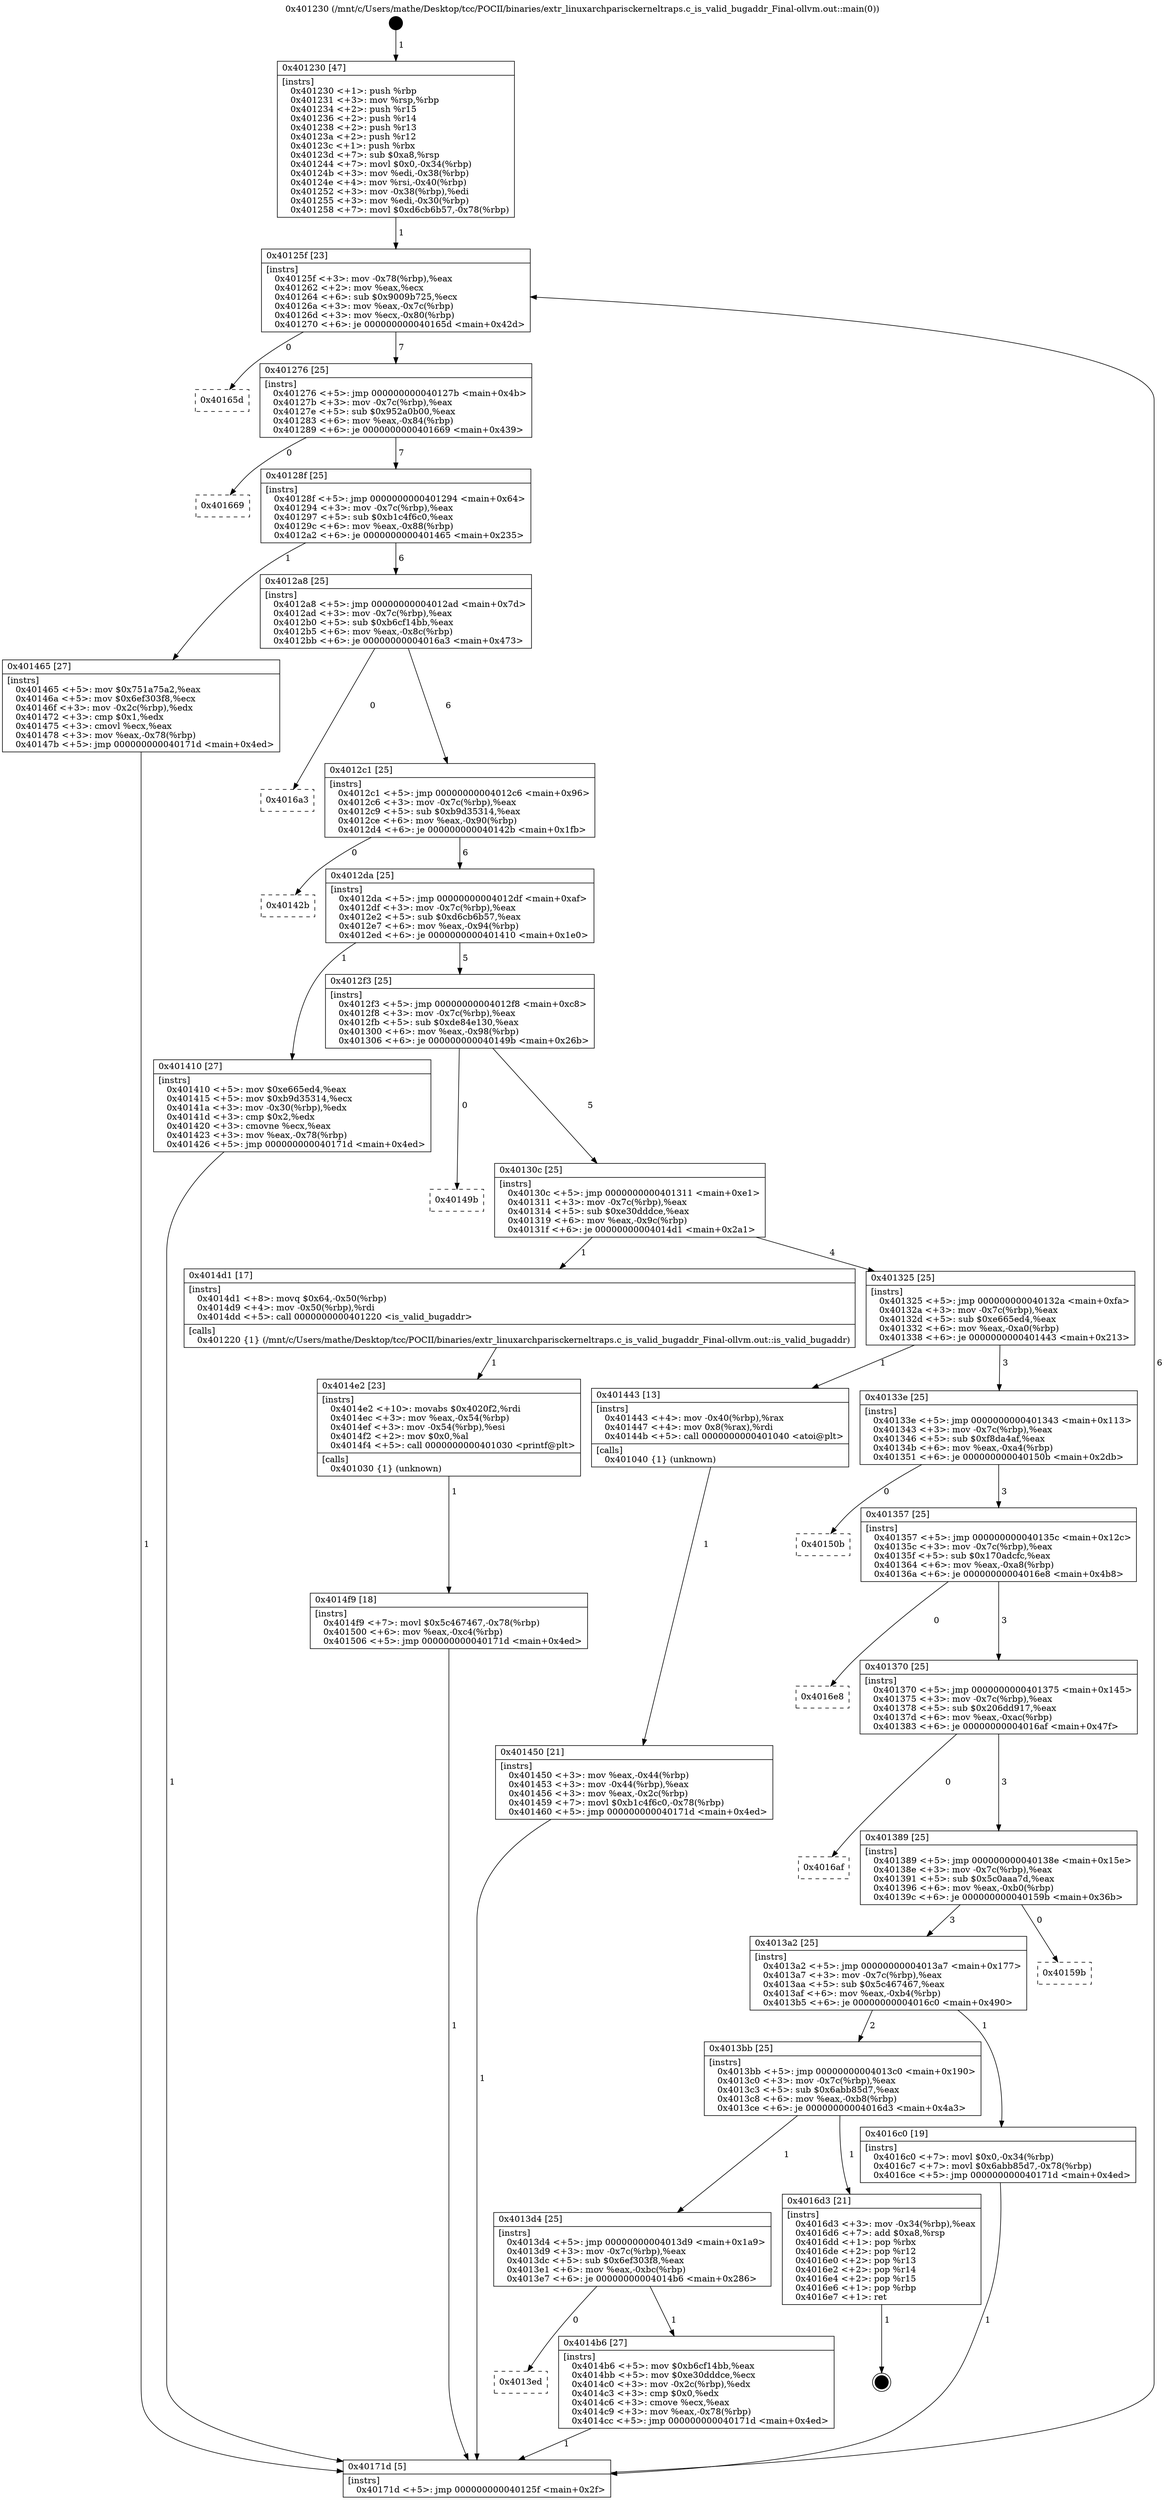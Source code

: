 digraph "0x401230" {
  label = "0x401230 (/mnt/c/Users/mathe/Desktop/tcc/POCII/binaries/extr_linuxarchparisckerneltraps.c_is_valid_bugaddr_Final-ollvm.out::main(0))"
  labelloc = "t"
  node[shape=record]

  Entry [label="",width=0.3,height=0.3,shape=circle,fillcolor=black,style=filled]
  "0x40125f" [label="{
     0x40125f [23]\l
     | [instrs]\l
     &nbsp;&nbsp;0x40125f \<+3\>: mov -0x78(%rbp),%eax\l
     &nbsp;&nbsp;0x401262 \<+2\>: mov %eax,%ecx\l
     &nbsp;&nbsp;0x401264 \<+6\>: sub $0x9009b725,%ecx\l
     &nbsp;&nbsp;0x40126a \<+3\>: mov %eax,-0x7c(%rbp)\l
     &nbsp;&nbsp;0x40126d \<+3\>: mov %ecx,-0x80(%rbp)\l
     &nbsp;&nbsp;0x401270 \<+6\>: je 000000000040165d \<main+0x42d\>\l
  }"]
  "0x40165d" [label="{
     0x40165d\l
  }", style=dashed]
  "0x401276" [label="{
     0x401276 [25]\l
     | [instrs]\l
     &nbsp;&nbsp;0x401276 \<+5\>: jmp 000000000040127b \<main+0x4b\>\l
     &nbsp;&nbsp;0x40127b \<+3\>: mov -0x7c(%rbp),%eax\l
     &nbsp;&nbsp;0x40127e \<+5\>: sub $0x952a0b00,%eax\l
     &nbsp;&nbsp;0x401283 \<+6\>: mov %eax,-0x84(%rbp)\l
     &nbsp;&nbsp;0x401289 \<+6\>: je 0000000000401669 \<main+0x439\>\l
  }"]
  Exit [label="",width=0.3,height=0.3,shape=circle,fillcolor=black,style=filled,peripheries=2]
  "0x401669" [label="{
     0x401669\l
  }", style=dashed]
  "0x40128f" [label="{
     0x40128f [25]\l
     | [instrs]\l
     &nbsp;&nbsp;0x40128f \<+5\>: jmp 0000000000401294 \<main+0x64\>\l
     &nbsp;&nbsp;0x401294 \<+3\>: mov -0x7c(%rbp),%eax\l
     &nbsp;&nbsp;0x401297 \<+5\>: sub $0xb1c4f6c0,%eax\l
     &nbsp;&nbsp;0x40129c \<+6\>: mov %eax,-0x88(%rbp)\l
     &nbsp;&nbsp;0x4012a2 \<+6\>: je 0000000000401465 \<main+0x235\>\l
  }"]
  "0x4014f9" [label="{
     0x4014f9 [18]\l
     | [instrs]\l
     &nbsp;&nbsp;0x4014f9 \<+7\>: movl $0x5c467467,-0x78(%rbp)\l
     &nbsp;&nbsp;0x401500 \<+6\>: mov %eax,-0xc4(%rbp)\l
     &nbsp;&nbsp;0x401506 \<+5\>: jmp 000000000040171d \<main+0x4ed\>\l
  }"]
  "0x401465" [label="{
     0x401465 [27]\l
     | [instrs]\l
     &nbsp;&nbsp;0x401465 \<+5\>: mov $0x751a75a2,%eax\l
     &nbsp;&nbsp;0x40146a \<+5\>: mov $0x6ef303f8,%ecx\l
     &nbsp;&nbsp;0x40146f \<+3\>: mov -0x2c(%rbp),%edx\l
     &nbsp;&nbsp;0x401472 \<+3\>: cmp $0x1,%edx\l
     &nbsp;&nbsp;0x401475 \<+3\>: cmovl %ecx,%eax\l
     &nbsp;&nbsp;0x401478 \<+3\>: mov %eax,-0x78(%rbp)\l
     &nbsp;&nbsp;0x40147b \<+5\>: jmp 000000000040171d \<main+0x4ed\>\l
  }"]
  "0x4012a8" [label="{
     0x4012a8 [25]\l
     | [instrs]\l
     &nbsp;&nbsp;0x4012a8 \<+5\>: jmp 00000000004012ad \<main+0x7d\>\l
     &nbsp;&nbsp;0x4012ad \<+3\>: mov -0x7c(%rbp),%eax\l
     &nbsp;&nbsp;0x4012b0 \<+5\>: sub $0xb6cf14bb,%eax\l
     &nbsp;&nbsp;0x4012b5 \<+6\>: mov %eax,-0x8c(%rbp)\l
     &nbsp;&nbsp;0x4012bb \<+6\>: je 00000000004016a3 \<main+0x473\>\l
  }"]
  "0x4014e2" [label="{
     0x4014e2 [23]\l
     | [instrs]\l
     &nbsp;&nbsp;0x4014e2 \<+10\>: movabs $0x4020f2,%rdi\l
     &nbsp;&nbsp;0x4014ec \<+3\>: mov %eax,-0x54(%rbp)\l
     &nbsp;&nbsp;0x4014ef \<+3\>: mov -0x54(%rbp),%esi\l
     &nbsp;&nbsp;0x4014f2 \<+2\>: mov $0x0,%al\l
     &nbsp;&nbsp;0x4014f4 \<+5\>: call 0000000000401030 \<printf@plt\>\l
     | [calls]\l
     &nbsp;&nbsp;0x401030 \{1\} (unknown)\l
  }"]
  "0x4016a3" [label="{
     0x4016a3\l
  }", style=dashed]
  "0x4012c1" [label="{
     0x4012c1 [25]\l
     | [instrs]\l
     &nbsp;&nbsp;0x4012c1 \<+5\>: jmp 00000000004012c6 \<main+0x96\>\l
     &nbsp;&nbsp;0x4012c6 \<+3\>: mov -0x7c(%rbp),%eax\l
     &nbsp;&nbsp;0x4012c9 \<+5\>: sub $0xb9d35314,%eax\l
     &nbsp;&nbsp;0x4012ce \<+6\>: mov %eax,-0x90(%rbp)\l
     &nbsp;&nbsp;0x4012d4 \<+6\>: je 000000000040142b \<main+0x1fb\>\l
  }"]
  "0x4013ed" [label="{
     0x4013ed\l
  }", style=dashed]
  "0x40142b" [label="{
     0x40142b\l
  }", style=dashed]
  "0x4012da" [label="{
     0x4012da [25]\l
     | [instrs]\l
     &nbsp;&nbsp;0x4012da \<+5\>: jmp 00000000004012df \<main+0xaf\>\l
     &nbsp;&nbsp;0x4012df \<+3\>: mov -0x7c(%rbp),%eax\l
     &nbsp;&nbsp;0x4012e2 \<+5\>: sub $0xd6cb6b57,%eax\l
     &nbsp;&nbsp;0x4012e7 \<+6\>: mov %eax,-0x94(%rbp)\l
     &nbsp;&nbsp;0x4012ed \<+6\>: je 0000000000401410 \<main+0x1e0\>\l
  }"]
  "0x4014b6" [label="{
     0x4014b6 [27]\l
     | [instrs]\l
     &nbsp;&nbsp;0x4014b6 \<+5\>: mov $0xb6cf14bb,%eax\l
     &nbsp;&nbsp;0x4014bb \<+5\>: mov $0xe30dddce,%ecx\l
     &nbsp;&nbsp;0x4014c0 \<+3\>: mov -0x2c(%rbp),%edx\l
     &nbsp;&nbsp;0x4014c3 \<+3\>: cmp $0x0,%edx\l
     &nbsp;&nbsp;0x4014c6 \<+3\>: cmove %ecx,%eax\l
     &nbsp;&nbsp;0x4014c9 \<+3\>: mov %eax,-0x78(%rbp)\l
     &nbsp;&nbsp;0x4014cc \<+5\>: jmp 000000000040171d \<main+0x4ed\>\l
  }"]
  "0x401410" [label="{
     0x401410 [27]\l
     | [instrs]\l
     &nbsp;&nbsp;0x401410 \<+5\>: mov $0xe665ed4,%eax\l
     &nbsp;&nbsp;0x401415 \<+5\>: mov $0xb9d35314,%ecx\l
     &nbsp;&nbsp;0x40141a \<+3\>: mov -0x30(%rbp),%edx\l
     &nbsp;&nbsp;0x40141d \<+3\>: cmp $0x2,%edx\l
     &nbsp;&nbsp;0x401420 \<+3\>: cmovne %ecx,%eax\l
     &nbsp;&nbsp;0x401423 \<+3\>: mov %eax,-0x78(%rbp)\l
     &nbsp;&nbsp;0x401426 \<+5\>: jmp 000000000040171d \<main+0x4ed\>\l
  }"]
  "0x4012f3" [label="{
     0x4012f3 [25]\l
     | [instrs]\l
     &nbsp;&nbsp;0x4012f3 \<+5\>: jmp 00000000004012f8 \<main+0xc8\>\l
     &nbsp;&nbsp;0x4012f8 \<+3\>: mov -0x7c(%rbp),%eax\l
     &nbsp;&nbsp;0x4012fb \<+5\>: sub $0xde84e130,%eax\l
     &nbsp;&nbsp;0x401300 \<+6\>: mov %eax,-0x98(%rbp)\l
     &nbsp;&nbsp;0x401306 \<+6\>: je 000000000040149b \<main+0x26b\>\l
  }"]
  "0x40171d" [label="{
     0x40171d [5]\l
     | [instrs]\l
     &nbsp;&nbsp;0x40171d \<+5\>: jmp 000000000040125f \<main+0x2f\>\l
  }"]
  "0x401230" [label="{
     0x401230 [47]\l
     | [instrs]\l
     &nbsp;&nbsp;0x401230 \<+1\>: push %rbp\l
     &nbsp;&nbsp;0x401231 \<+3\>: mov %rsp,%rbp\l
     &nbsp;&nbsp;0x401234 \<+2\>: push %r15\l
     &nbsp;&nbsp;0x401236 \<+2\>: push %r14\l
     &nbsp;&nbsp;0x401238 \<+2\>: push %r13\l
     &nbsp;&nbsp;0x40123a \<+2\>: push %r12\l
     &nbsp;&nbsp;0x40123c \<+1\>: push %rbx\l
     &nbsp;&nbsp;0x40123d \<+7\>: sub $0xa8,%rsp\l
     &nbsp;&nbsp;0x401244 \<+7\>: movl $0x0,-0x34(%rbp)\l
     &nbsp;&nbsp;0x40124b \<+3\>: mov %edi,-0x38(%rbp)\l
     &nbsp;&nbsp;0x40124e \<+4\>: mov %rsi,-0x40(%rbp)\l
     &nbsp;&nbsp;0x401252 \<+3\>: mov -0x38(%rbp),%edi\l
     &nbsp;&nbsp;0x401255 \<+3\>: mov %edi,-0x30(%rbp)\l
     &nbsp;&nbsp;0x401258 \<+7\>: movl $0xd6cb6b57,-0x78(%rbp)\l
  }"]
  "0x4013d4" [label="{
     0x4013d4 [25]\l
     | [instrs]\l
     &nbsp;&nbsp;0x4013d4 \<+5\>: jmp 00000000004013d9 \<main+0x1a9\>\l
     &nbsp;&nbsp;0x4013d9 \<+3\>: mov -0x7c(%rbp),%eax\l
     &nbsp;&nbsp;0x4013dc \<+5\>: sub $0x6ef303f8,%eax\l
     &nbsp;&nbsp;0x4013e1 \<+6\>: mov %eax,-0xbc(%rbp)\l
     &nbsp;&nbsp;0x4013e7 \<+6\>: je 00000000004014b6 \<main+0x286\>\l
  }"]
  "0x40149b" [label="{
     0x40149b\l
  }", style=dashed]
  "0x40130c" [label="{
     0x40130c [25]\l
     | [instrs]\l
     &nbsp;&nbsp;0x40130c \<+5\>: jmp 0000000000401311 \<main+0xe1\>\l
     &nbsp;&nbsp;0x401311 \<+3\>: mov -0x7c(%rbp),%eax\l
     &nbsp;&nbsp;0x401314 \<+5\>: sub $0xe30dddce,%eax\l
     &nbsp;&nbsp;0x401319 \<+6\>: mov %eax,-0x9c(%rbp)\l
     &nbsp;&nbsp;0x40131f \<+6\>: je 00000000004014d1 \<main+0x2a1\>\l
  }"]
  "0x4016d3" [label="{
     0x4016d3 [21]\l
     | [instrs]\l
     &nbsp;&nbsp;0x4016d3 \<+3\>: mov -0x34(%rbp),%eax\l
     &nbsp;&nbsp;0x4016d6 \<+7\>: add $0xa8,%rsp\l
     &nbsp;&nbsp;0x4016dd \<+1\>: pop %rbx\l
     &nbsp;&nbsp;0x4016de \<+2\>: pop %r12\l
     &nbsp;&nbsp;0x4016e0 \<+2\>: pop %r13\l
     &nbsp;&nbsp;0x4016e2 \<+2\>: pop %r14\l
     &nbsp;&nbsp;0x4016e4 \<+2\>: pop %r15\l
     &nbsp;&nbsp;0x4016e6 \<+1\>: pop %rbp\l
     &nbsp;&nbsp;0x4016e7 \<+1\>: ret\l
  }"]
  "0x4014d1" [label="{
     0x4014d1 [17]\l
     | [instrs]\l
     &nbsp;&nbsp;0x4014d1 \<+8\>: movq $0x64,-0x50(%rbp)\l
     &nbsp;&nbsp;0x4014d9 \<+4\>: mov -0x50(%rbp),%rdi\l
     &nbsp;&nbsp;0x4014dd \<+5\>: call 0000000000401220 \<is_valid_bugaddr\>\l
     | [calls]\l
     &nbsp;&nbsp;0x401220 \{1\} (/mnt/c/Users/mathe/Desktop/tcc/POCII/binaries/extr_linuxarchparisckerneltraps.c_is_valid_bugaddr_Final-ollvm.out::is_valid_bugaddr)\l
  }"]
  "0x401325" [label="{
     0x401325 [25]\l
     | [instrs]\l
     &nbsp;&nbsp;0x401325 \<+5\>: jmp 000000000040132a \<main+0xfa\>\l
     &nbsp;&nbsp;0x40132a \<+3\>: mov -0x7c(%rbp),%eax\l
     &nbsp;&nbsp;0x40132d \<+5\>: sub $0xe665ed4,%eax\l
     &nbsp;&nbsp;0x401332 \<+6\>: mov %eax,-0xa0(%rbp)\l
     &nbsp;&nbsp;0x401338 \<+6\>: je 0000000000401443 \<main+0x213\>\l
  }"]
  "0x4013bb" [label="{
     0x4013bb [25]\l
     | [instrs]\l
     &nbsp;&nbsp;0x4013bb \<+5\>: jmp 00000000004013c0 \<main+0x190\>\l
     &nbsp;&nbsp;0x4013c0 \<+3\>: mov -0x7c(%rbp),%eax\l
     &nbsp;&nbsp;0x4013c3 \<+5\>: sub $0x6abb85d7,%eax\l
     &nbsp;&nbsp;0x4013c8 \<+6\>: mov %eax,-0xb8(%rbp)\l
     &nbsp;&nbsp;0x4013ce \<+6\>: je 00000000004016d3 \<main+0x4a3\>\l
  }"]
  "0x401443" [label="{
     0x401443 [13]\l
     | [instrs]\l
     &nbsp;&nbsp;0x401443 \<+4\>: mov -0x40(%rbp),%rax\l
     &nbsp;&nbsp;0x401447 \<+4\>: mov 0x8(%rax),%rdi\l
     &nbsp;&nbsp;0x40144b \<+5\>: call 0000000000401040 \<atoi@plt\>\l
     | [calls]\l
     &nbsp;&nbsp;0x401040 \{1\} (unknown)\l
  }"]
  "0x40133e" [label="{
     0x40133e [25]\l
     | [instrs]\l
     &nbsp;&nbsp;0x40133e \<+5\>: jmp 0000000000401343 \<main+0x113\>\l
     &nbsp;&nbsp;0x401343 \<+3\>: mov -0x7c(%rbp),%eax\l
     &nbsp;&nbsp;0x401346 \<+5\>: sub $0xf8da4af,%eax\l
     &nbsp;&nbsp;0x40134b \<+6\>: mov %eax,-0xa4(%rbp)\l
     &nbsp;&nbsp;0x401351 \<+6\>: je 000000000040150b \<main+0x2db\>\l
  }"]
  "0x401450" [label="{
     0x401450 [21]\l
     | [instrs]\l
     &nbsp;&nbsp;0x401450 \<+3\>: mov %eax,-0x44(%rbp)\l
     &nbsp;&nbsp;0x401453 \<+3\>: mov -0x44(%rbp),%eax\l
     &nbsp;&nbsp;0x401456 \<+3\>: mov %eax,-0x2c(%rbp)\l
     &nbsp;&nbsp;0x401459 \<+7\>: movl $0xb1c4f6c0,-0x78(%rbp)\l
     &nbsp;&nbsp;0x401460 \<+5\>: jmp 000000000040171d \<main+0x4ed\>\l
  }"]
  "0x4016c0" [label="{
     0x4016c0 [19]\l
     | [instrs]\l
     &nbsp;&nbsp;0x4016c0 \<+7\>: movl $0x0,-0x34(%rbp)\l
     &nbsp;&nbsp;0x4016c7 \<+7\>: movl $0x6abb85d7,-0x78(%rbp)\l
     &nbsp;&nbsp;0x4016ce \<+5\>: jmp 000000000040171d \<main+0x4ed\>\l
  }"]
  "0x40150b" [label="{
     0x40150b\l
  }", style=dashed]
  "0x401357" [label="{
     0x401357 [25]\l
     | [instrs]\l
     &nbsp;&nbsp;0x401357 \<+5\>: jmp 000000000040135c \<main+0x12c\>\l
     &nbsp;&nbsp;0x40135c \<+3\>: mov -0x7c(%rbp),%eax\l
     &nbsp;&nbsp;0x40135f \<+5\>: sub $0x170adcfc,%eax\l
     &nbsp;&nbsp;0x401364 \<+6\>: mov %eax,-0xa8(%rbp)\l
     &nbsp;&nbsp;0x40136a \<+6\>: je 00000000004016e8 \<main+0x4b8\>\l
  }"]
  "0x4013a2" [label="{
     0x4013a2 [25]\l
     | [instrs]\l
     &nbsp;&nbsp;0x4013a2 \<+5\>: jmp 00000000004013a7 \<main+0x177\>\l
     &nbsp;&nbsp;0x4013a7 \<+3\>: mov -0x7c(%rbp),%eax\l
     &nbsp;&nbsp;0x4013aa \<+5\>: sub $0x5c467467,%eax\l
     &nbsp;&nbsp;0x4013af \<+6\>: mov %eax,-0xb4(%rbp)\l
     &nbsp;&nbsp;0x4013b5 \<+6\>: je 00000000004016c0 \<main+0x490\>\l
  }"]
  "0x4016e8" [label="{
     0x4016e8\l
  }", style=dashed]
  "0x401370" [label="{
     0x401370 [25]\l
     | [instrs]\l
     &nbsp;&nbsp;0x401370 \<+5\>: jmp 0000000000401375 \<main+0x145\>\l
     &nbsp;&nbsp;0x401375 \<+3\>: mov -0x7c(%rbp),%eax\l
     &nbsp;&nbsp;0x401378 \<+5\>: sub $0x206dd917,%eax\l
     &nbsp;&nbsp;0x40137d \<+6\>: mov %eax,-0xac(%rbp)\l
     &nbsp;&nbsp;0x401383 \<+6\>: je 00000000004016af \<main+0x47f\>\l
  }"]
  "0x40159b" [label="{
     0x40159b\l
  }", style=dashed]
  "0x4016af" [label="{
     0x4016af\l
  }", style=dashed]
  "0x401389" [label="{
     0x401389 [25]\l
     | [instrs]\l
     &nbsp;&nbsp;0x401389 \<+5\>: jmp 000000000040138e \<main+0x15e\>\l
     &nbsp;&nbsp;0x40138e \<+3\>: mov -0x7c(%rbp),%eax\l
     &nbsp;&nbsp;0x401391 \<+5\>: sub $0x5c0aaa7d,%eax\l
     &nbsp;&nbsp;0x401396 \<+6\>: mov %eax,-0xb0(%rbp)\l
     &nbsp;&nbsp;0x40139c \<+6\>: je 000000000040159b \<main+0x36b\>\l
  }"]
  Entry -> "0x401230" [label=" 1"]
  "0x40125f" -> "0x40165d" [label=" 0"]
  "0x40125f" -> "0x401276" [label=" 7"]
  "0x4016d3" -> Exit [label=" 1"]
  "0x401276" -> "0x401669" [label=" 0"]
  "0x401276" -> "0x40128f" [label=" 7"]
  "0x4016c0" -> "0x40171d" [label=" 1"]
  "0x40128f" -> "0x401465" [label=" 1"]
  "0x40128f" -> "0x4012a8" [label=" 6"]
  "0x4014f9" -> "0x40171d" [label=" 1"]
  "0x4012a8" -> "0x4016a3" [label=" 0"]
  "0x4012a8" -> "0x4012c1" [label=" 6"]
  "0x4014e2" -> "0x4014f9" [label=" 1"]
  "0x4012c1" -> "0x40142b" [label=" 0"]
  "0x4012c1" -> "0x4012da" [label=" 6"]
  "0x4014d1" -> "0x4014e2" [label=" 1"]
  "0x4012da" -> "0x401410" [label=" 1"]
  "0x4012da" -> "0x4012f3" [label=" 5"]
  "0x401410" -> "0x40171d" [label=" 1"]
  "0x401230" -> "0x40125f" [label=" 1"]
  "0x40171d" -> "0x40125f" [label=" 6"]
  "0x4014b6" -> "0x40171d" [label=" 1"]
  "0x4012f3" -> "0x40149b" [label=" 0"]
  "0x4012f3" -> "0x40130c" [label=" 5"]
  "0x4013d4" -> "0x4014b6" [label=" 1"]
  "0x40130c" -> "0x4014d1" [label=" 1"]
  "0x40130c" -> "0x401325" [label=" 4"]
  "0x4013d4" -> "0x4013ed" [label=" 0"]
  "0x401325" -> "0x401443" [label=" 1"]
  "0x401325" -> "0x40133e" [label=" 3"]
  "0x401443" -> "0x401450" [label=" 1"]
  "0x401450" -> "0x40171d" [label=" 1"]
  "0x401465" -> "0x40171d" [label=" 1"]
  "0x4013bb" -> "0x4016d3" [label=" 1"]
  "0x40133e" -> "0x40150b" [label=" 0"]
  "0x40133e" -> "0x401357" [label=" 3"]
  "0x4013bb" -> "0x4013d4" [label=" 1"]
  "0x401357" -> "0x4016e8" [label=" 0"]
  "0x401357" -> "0x401370" [label=" 3"]
  "0x4013a2" -> "0x4016c0" [label=" 1"]
  "0x401370" -> "0x4016af" [label=" 0"]
  "0x401370" -> "0x401389" [label=" 3"]
  "0x4013a2" -> "0x4013bb" [label=" 2"]
  "0x401389" -> "0x40159b" [label=" 0"]
  "0x401389" -> "0x4013a2" [label=" 3"]
}
